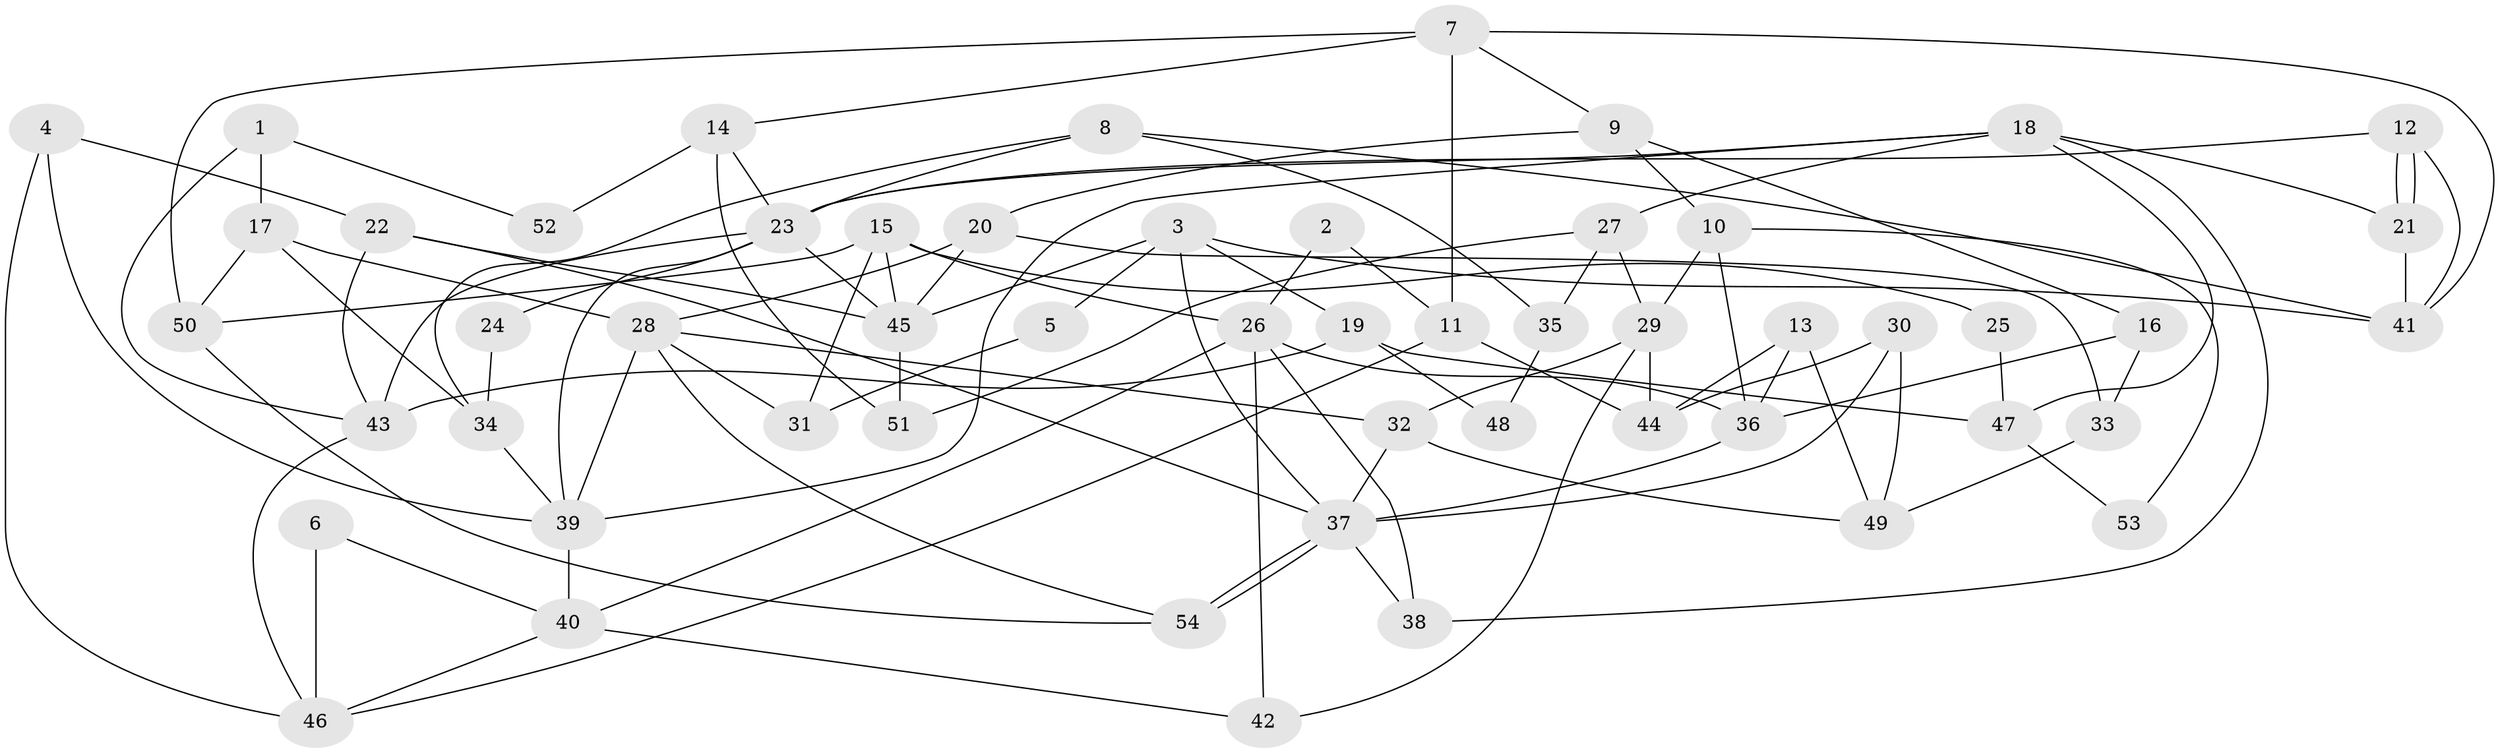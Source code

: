 // coarse degree distribution, {8: 0.14285714285714285, 9: 0.14285714285714285, 11: 0.047619047619047616, 1: 0.047619047619047616, 4: 0.09523809523809523, 7: 0.09523809523809523, 10: 0.047619047619047616, 3: 0.19047619047619047, 2: 0.14285714285714285, 5: 0.047619047619047616}
// Generated by graph-tools (version 1.1) at 2025/18/03/04/25 18:18:30]
// undirected, 54 vertices, 108 edges
graph export_dot {
graph [start="1"]
  node [color=gray90,style=filled];
  1;
  2;
  3;
  4;
  5;
  6;
  7;
  8;
  9;
  10;
  11;
  12;
  13;
  14;
  15;
  16;
  17;
  18;
  19;
  20;
  21;
  22;
  23;
  24;
  25;
  26;
  27;
  28;
  29;
  30;
  31;
  32;
  33;
  34;
  35;
  36;
  37;
  38;
  39;
  40;
  41;
  42;
  43;
  44;
  45;
  46;
  47;
  48;
  49;
  50;
  51;
  52;
  53;
  54;
  1 -- 17;
  1 -- 43;
  1 -- 52;
  2 -- 11;
  2 -- 26;
  3 -- 37;
  3 -- 41;
  3 -- 5;
  3 -- 19;
  3 -- 45;
  4 -- 39;
  4 -- 22;
  4 -- 46;
  5 -- 31;
  6 -- 46;
  6 -- 40;
  7 -- 41;
  7 -- 11;
  7 -- 9;
  7 -- 14;
  7 -- 50;
  8 -- 34;
  8 -- 41;
  8 -- 23;
  8 -- 35;
  9 -- 20;
  9 -- 10;
  9 -- 16;
  10 -- 36;
  10 -- 29;
  10 -- 53;
  11 -- 44;
  11 -- 46;
  12 -- 21;
  12 -- 21;
  12 -- 23;
  12 -- 41;
  13 -- 36;
  13 -- 49;
  13 -- 44;
  14 -- 23;
  14 -- 51;
  14 -- 52;
  15 -- 45;
  15 -- 50;
  15 -- 25;
  15 -- 26;
  15 -- 31;
  16 -- 33;
  16 -- 36;
  17 -- 50;
  17 -- 28;
  17 -- 34;
  18 -- 38;
  18 -- 27;
  18 -- 21;
  18 -- 23;
  18 -- 39;
  18 -- 47;
  19 -- 43;
  19 -- 47;
  19 -- 48;
  20 -- 28;
  20 -- 45;
  20 -- 33;
  21 -- 41;
  22 -- 45;
  22 -- 43;
  22 -- 37;
  23 -- 24;
  23 -- 39;
  23 -- 43;
  23 -- 45;
  24 -- 34;
  25 -- 47;
  26 -- 36;
  26 -- 38;
  26 -- 40;
  26 -- 42;
  27 -- 51;
  27 -- 29;
  27 -- 35;
  28 -- 39;
  28 -- 32;
  28 -- 31;
  28 -- 54;
  29 -- 42;
  29 -- 32;
  29 -- 44;
  30 -- 44;
  30 -- 37;
  30 -- 49;
  32 -- 37;
  32 -- 49;
  33 -- 49;
  34 -- 39;
  35 -- 48;
  36 -- 37;
  37 -- 54;
  37 -- 54;
  37 -- 38;
  39 -- 40;
  40 -- 42;
  40 -- 46;
  43 -- 46;
  45 -- 51;
  47 -- 53;
  50 -- 54;
}
